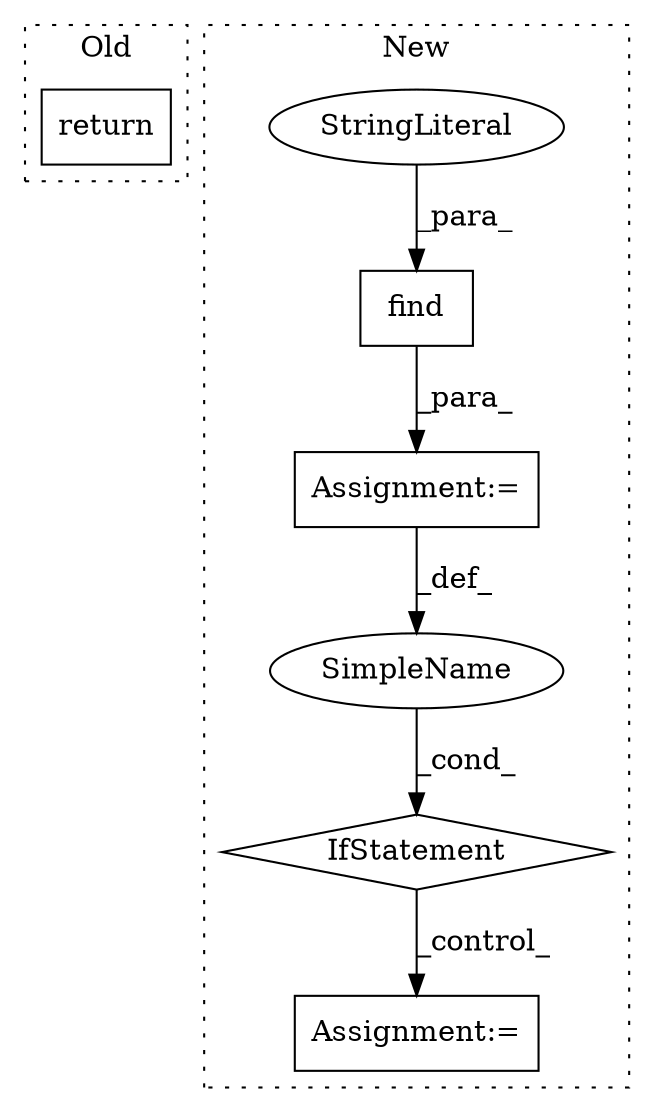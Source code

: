 digraph G {
subgraph cluster0 {
1 [label="return" a="41" s="4429" l="7" shape="box"];
label = "Old";
style="dotted";
}
subgraph cluster1 {
2 [label="find" a="32" s="4246,4258" l="5,1" shape="box"];
3 [label="Assignment:=" a="7" s="4240" l="1" shape="box"];
4 [label="IfStatement" a="25" s="4418,4442" l="4,2" shape="diamond"];
5 [label="SimpleName" a="42" s="" l="" shape="ellipse"];
6 [label="Assignment:=" a="7" s="4517" l="1" shape="box"];
7 [label="StringLiteral" a="45" s="4251" l="4" shape="ellipse"];
label = "New";
style="dotted";
}
2 -> 3 [label="_para_"];
3 -> 5 [label="_def_"];
4 -> 6 [label="_control_"];
5 -> 4 [label="_cond_"];
7 -> 2 [label="_para_"];
}